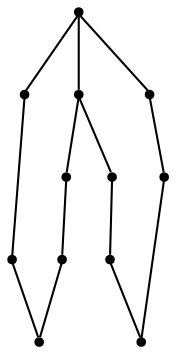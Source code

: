 graph {
  node [shape=point,comment="{\"directed\":false,\"doi\":\"10.1007/978-3-319-50106-2_8\",\"figure\":\"3 (1)\"}"]

  v0 [pos="1290.5014064292438,462.79460499508684"]
  v1 [pos="1290.5014064292438,332.77543469648793"]
  v2 [pos="1290.5014064292438,376.1193125217284"]
  v3 [pos="1290.5014064292438,419.4591207381125"]
  v4 [pos="1247.156997389645,376.1193125217284"]
  v5 [pos="1247.156997389645,419.4591207381125"]
  v6 [pos="1232.7130154864017,332.77543469648793"]
  v7 [pos="1232.713015486402,462.79460499508684"]
  v8 [pos="1203.819805635455,397.7851470210641"]
  v9 [pos="1174.9246245435595,354.44533880468"]
  v10 [pos="1174.9246245435595,441.1247008868948"]
  v11 [pos="1117.136233600717,397.7851470210641"]

  v11 -- v9 [id="-2",pos="1117.136233600717,397.7851470210641 1174.9246245435595,354.44533880468 1174.9246245435595,354.44533880468 1174.9246245435595,354.44533880468"]
  v9 -- v6 [id="-6",pos="1174.9246245435595,354.44533880468 1232.7130154864017,332.77543469648793 1232.7130154864017,332.77543469648793 1232.7130154864017,332.77543469648793"]
  v8 -- v5 [id="-8",pos="1203.819805635455,397.7851470210641 1247.156997389645,419.4591207381125 1247.156997389645,419.4591207381125 1247.156997389645,419.4591207381125"]
  v8 -- v4 [id="-12",pos="1203.819805635455,397.7851470210641 1247.156997389645,376.1193125217284 1247.156997389645,376.1193125217284 1247.156997389645,376.1193125217284"]
  v6 -- v1 [id="-13",pos="1232.7130154864017,332.77543469648793 1290.5014064292438,332.77543469648793 1290.5014064292438,332.77543469648793 1290.5014064292438,332.77543469648793"]
  v4 -- v2 [id="-15",pos="1247.156997389645,376.1193125217284 1290.5014064292438,376.1193125217284 1290.5014064292438,376.1193125217284 1290.5014064292438,376.1193125217284"]
  v5 -- v3 [id="-16",pos="1247.156997389645,419.4591207381125 1290.5014064292438,419.4591207381125 1290.5014064292438,419.4591207381125 1290.5014064292438,419.4591207381125"]
  v11 -- v10 [id="-20",pos="1117.136233600717,397.7851470210641 1174.9246245435595,441.1247008868948 1174.9246245435595,441.1247008868948 1174.9246245435595,441.1247008868948"]
  v11 -- v8 [id="-21",pos="1117.136233600717,397.7851470210641 1203.819805635455,397.7851470210641 1203.819805635455,397.7851470210641 1203.819805635455,397.7851470210641"]
  v10 -- v7 [id="-22",pos="1174.9246245435595,441.1247008868948 1232.713015486402,462.79460499508684 1232.713015486402,462.79460499508684 1232.713015486402,462.79460499508684"]
  v3 -- v0 [id="-23",pos="1290.5014064292438,419.4591207381125 1290.5014064292438,462.79460499508684 1290.5014064292438,462.79460499508684 1290.5014064292438,462.79460499508684"]
  v7 -- v0 [id="-25",pos="1232.713015486402,462.79460499508684 1290.5014064292438,462.79460499508684 1290.5014064292438,462.79460499508684 1290.5014064292438,462.79460499508684"]
  v2 -- v1 [id="-26",pos="1290.5014064292438,376.1193125217284 1290.5014064292438,332.77543469648793 1290.5014064292438,332.77543469648793 1290.5014064292438,332.77543469648793"]
}